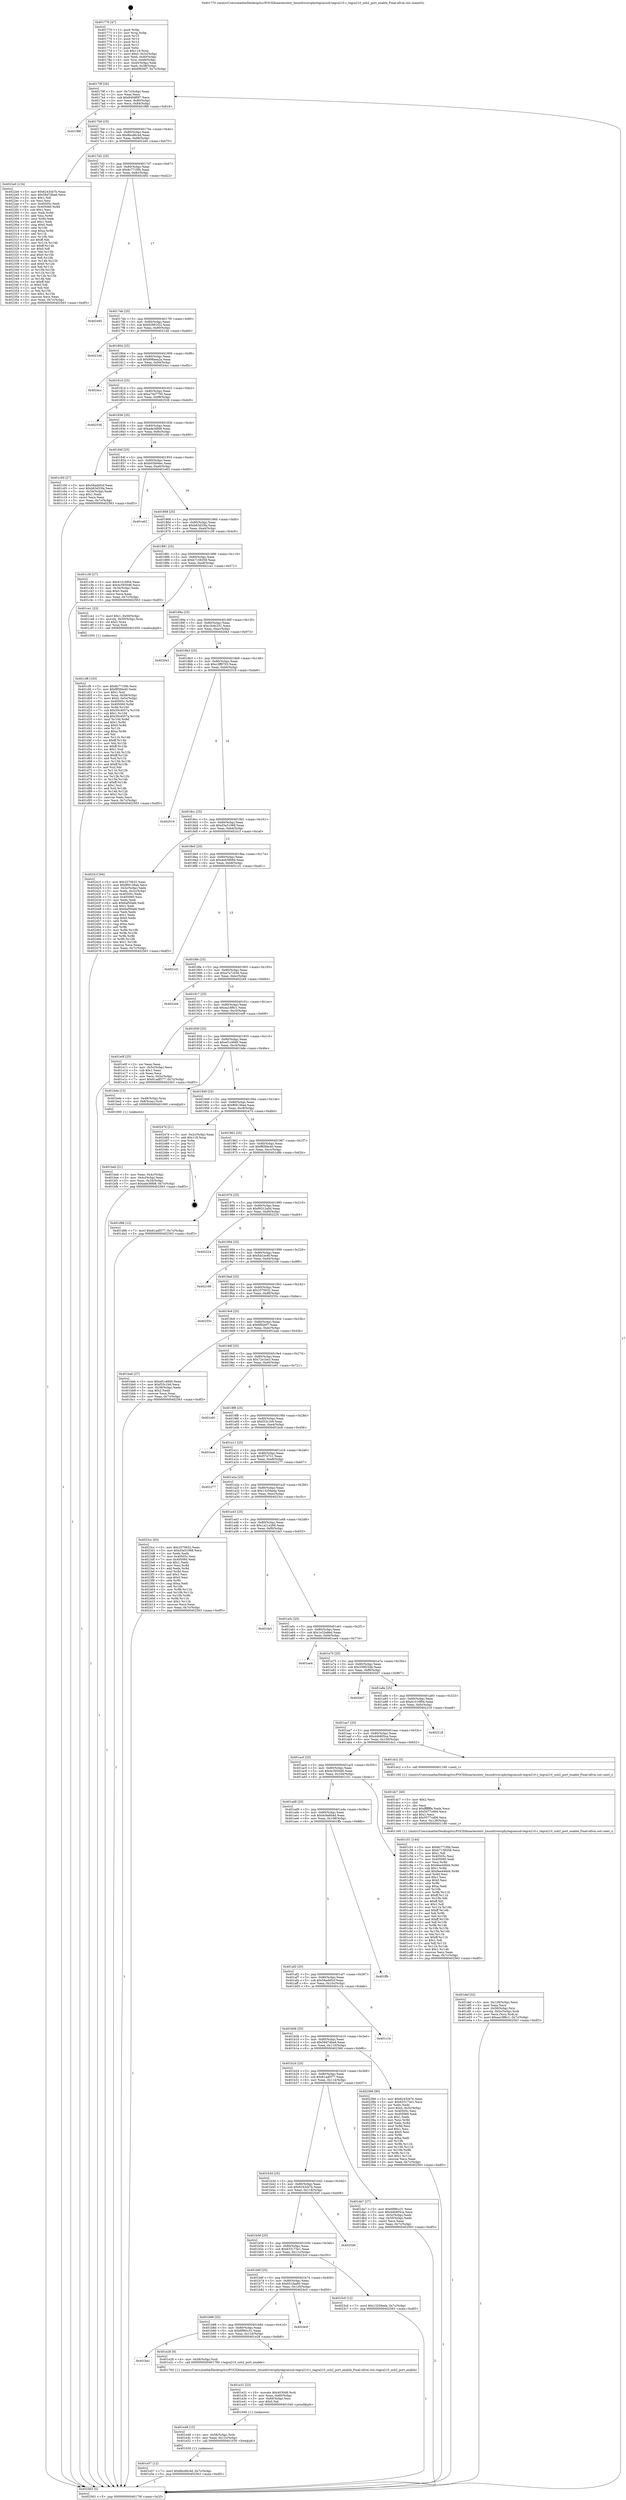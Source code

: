 digraph "0x401770" {
  label = "0x401770 (/mnt/c/Users/mathe/Desktop/tcc/POCII/binaries/extr_linuxdriversphytegraxusb-tegra210.c_tegra210_usb2_port_enable_Final-ollvm.out::main(0))"
  labelloc = "t"
  node[shape=record]

  Entry [label="",width=0.3,height=0.3,shape=circle,fillcolor=black,style=filled]
  "0x40179f" [label="{
     0x40179f [26]\l
     | [instrs]\l
     &nbsp;&nbsp;0x40179f \<+3\>: mov -0x7c(%rbp),%eax\l
     &nbsp;&nbsp;0x4017a2 \<+2\>: mov %eax,%ecx\l
     &nbsp;&nbsp;0x4017a4 \<+6\>: sub $0x840df0f7,%ecx\l
     &nbsp;&nbsp;0x4017aa \<+3\>: mov %eax,-0x80(%rbp)\l
     &nbsp;&nbsp;0x4017ad \<+6\>: mov %ecx,-0x84(%rbp)\l
     &nbsp;&nbsp;0x4017b3 \<+6\>: je 0000000000401f88 \<main+0x818\>\l
  }"]
  "0x401f88" [label="{
     0x401f88\l
  }", style=dashed]
  "0x4017b9" [label="{
     0x4017b9 [25]\l
     | [instrs]\l
     &nbsp;&nbsp;0x4017b9 \<+5\>: jmp 00000000004017be \<main+0x4e\>\l
     &nbsp;&nbsp;0x4017be \<+3\>: mov -0x80(%rbp),%eax\l
     &nbsp;&nbsp;0x4017c1 \<+5\>: sub $0x8bcd6c4d,%eax\l
     &nbsp;&nbsp;0x4017c6 \<+6\>: mov %eax,-0x88(%rbp)\l
     &nbsp;&nbsp;0x4017cc \<+6\>: je 00000000004022e0 \<main+0xb70\>\l
  }"]
  Exit [label="",width=0.3,height=0.3,shape=circle,fillcolor=black,style=filled,peripheries=2]
  "0x4022e0" [label="{
     0x4022e0 [134]\l
     | [instrs]\l
     &nbsp;&nbsp;0x4022e0 \<+5\>: mov $0x6243cb7b,%eax\l
     &nbsp;&nbsp;0x4022e5 \<+5\>: mov $0x58d7dba6,%ecx\l
     &nbsp;&nbsp;0x4022ea \<+2\>: mov $0x1,%dl\l
     &nbsp;&nbsp;0x4022ec \<+2\>: xor %esi,%esi\l
     &nbsp;&nbsp;0x4022ee \<+7\>: mov 0x40505c,%edi\l
     &nbsp;&nbsp;0x4022f5 \<+8\>: mov 0x405060,%r8d\l
     &nbsp;&nbsp;0x4022fd \<+3\>: sub $0x1,%esi\l
     &nbsp;&nbsp;0x402300 \<+3\>: mov %edi,%r9d\l
     &nbsp;&nbsp;0x402303 \<+3\>: add %esi,%r9d\l
     &nbsp;&nbsp;0x402306 \<+4\>: imul %r9d,%edi\l
     &nbsp;&nbsp;0x40230a \<+3\>: and $0x1,%edi\l
     &nbsp;&nbsp;0x40230d \<+3\>: cmp $0x0,%edi\l
     &nbsp;&nbsp;0x402310 \<+4\>: sete %r10b\l
     &nbsp;&nbsp;0x402314 \<+4\>: cmp $0xa,%r8d\l
     &nbsp;&nbsp;0x402318 \<+4\>: setl %r11b\l
     &nbsp;&nbsp;0x40231c \<+3\>: mov %r10b,%bl\l
     &nbsp;&nbsp;0x40231f \<+3\>: xor $0xff,%bl\l
     &nbsp;&nbsp;0x402322 \<+3\>: mov %r11b,%r14b\l
     &nbsp;&nbsp;0x402325 \<+4\>: xor $0xff,%r14b\l
     &nbsp;&nbsp;0x402329 \<+3\>: xor $0x0,%dl\l
     &nbsp;&nbsp;0x40232c \<+3\>: mov %bl,%r15b\l
     &nbsp;&nbsp;0x40232f \<+4\>: and $0x0,%r15b\l
     &nbsp;&nbsp;0x402333 \<+3\>: and %dl,%r10b\l
     &nbsp;&nbsp;0x402336 \<+3\>: mov %r14b,%r12b\l
     &nbsp;&nbsp;0x402339 \<+4\>: and $0x0,%r12b\l
     &nbsp;&nbsp;0x40233d \<+3\>: and %dl,%r11b\l
     &nbsp;&nbsp;0x402340 \<+3\>: or %r10b,%r15b\l
     &nbsp;&nbsp;0x402343 \<+3\>: or %r11b,%r12b\l
     &nbsp;&nbsp;0x402346 \<+3\>: xor %r12b,%r15b\l
     &nbsp;&nbsp;0x402349 \<+3\>: or %r14b,%bl\l
     &nbsp;&nbsp;0x40234c \<+3\>: xor $0xff,%bl\l
     &nbsp;&nbsp;0x40234f \<+3\>: or $0x0,%dl\l
     &nbsp;&nbsp;0x402352 \<+2\>: and %dl,%bl\l
     &nbsp;&nbsp;0x402354 \<+3\>: or %bl,%r15b\l
     &nbsp;&nbsp;0x402357 \<+4\>: test $0x1,%r15b\l
     &nbsp;&nbsp;0x40235b \<+3\>: cmovne %ecx,%eax\l
     &nbsp;&nbsp;0x40235e \<+3\>: mov %eax,-0x7c(%rbp)\l
     &nbsp;&nbsp;0x402361 \<+5\>: jmp 0000000000402563 \<main+0xdf3\>\l
  }"]
  "0x4017d2" [label="{
     0x4017d2 [25]\l
     | [instrs]\l
     &nbsp;&nbsp;0x4017d2 \<+5\>: jmp 00000000004017d7 \<main+0x67\>\l
     &nbsp;&nbsp;0x4017d7 \<+3\>: mov -0x80(%rbp),%eax\l
     &nbsp;&nbsp;0x4017da \<+5\>: sub $0x8c771f0b,%eax\l
     &nbsp;&nbsp;0x4017df \<+6\>: mov %eax,-0x8c(%rbp)\l
     &nbsp;&nbsp;0x4017e5 \<+6\>: je 0000000000402492 \<main+0xd22\>\l
  }"]
  "0x401e57" [label="{
     0x401e57 [12]\l
     | [instrs]\l
     &nbsp;&nbsp;0x401e57 \<+7\>: movl $0x8bcd6c4d,-0x7c(%rbp)\l
     &nbsp;&nbsp;0x401e5e \<+5\>: jmp 0000000000402563 \<main+0xdf3\>\l
  }"]
  "0x402492" [label="{
     0x402492\l
  }", style=dashed]
  "0x4017eb" [label="{
     0x4017eb [25]\l
     | [instrs]\l
     &nbsp;&nbsp;0x4017eb \<+5\>: jmp 00000000004017f0 \<main+0x80\>\l
     &nbsp;&nbsp;0x4017f0 \<+3\>: mov -0x80(%rbp),%eax\l
     &nbsp;&nbsp;0x4017f3 \<+5\>: sub $0x92991f22,%eax\l
     &nbsp;&nbsp;0x4017f8 \<+6\>: mov %eax,-0x90(%rbp)\l
     &nbsp;&nbsp;0x4017fe \<+6\>: je 00000000004021dd \<main+0xa6d\>\l
  }"]
  "0x401e48" [label="{
     0x401e48 [15]\l
     | [instrs]\l
     &nbsp;&nbsp;0x401e48 \<+4\>: mov -0x58(%rbp),%rdi\l
     &nbsp;&nbsp;0x401e4c \<+6\>: mov %eax,-0x12c(%rbp)\l
     &nbsp;&nbsp;0x401e52 \<+5\>: call 0000000000401030 \<free@plt\>\l
     | [calls]\l
     &nbsp;&nbsp;0x401030 \{1\} (unknown)\l
  }"]
  "0x4021dd" [label="{
     0x4021dd\l
  }", style=dashed]
  "0x401804" [label="{
     0x401804 [25]\l
     | [instrs]\l
     &nbsp;&nbsp;0x401804 \<+5\>: jmp 0000000000401809 \<main+0x99\>\l
     &nbsp;&nbsp;0x401809 \<+3\>: mov -0x80(%rbp),%eax\l
     &nbsp;&nbsp;0x40180c \<+5\>: sub $0x998aea2a,%eax\l
     &nbsp;&nbsp;0x401811 \<+6\>: mov %eax,-0x94(%rbp)\l
     &nbsp;&nbsp;0x401817 \<+6\>: je 00000000004024cc \<main+0xd5c\>\l
  }"]
  "0x401e31" [label="{
     0x401e31 [23]\l
     | [instrs]\l
     &nbsp;&nbsp;0x401e31 \<+10\>: movabs $0x4030d6,%rdi\l
     &nbsp;&nbsp;0x401e3b \<+3\>: mov %eax,-0x60(%rbp)\l
     &nbsp;&nbsp;0x401e3e \<+3\>: mov -0x60(%rbp),%esi\l
     &nbsp;&nbsp;0x401e41 \<+2\>: mov $0x0,%al\l
     &nbsp;&nbsp;0x401e43 \<+5\>: call 0000000000401040 \<printf@plt\>\l
     | [calls]\l
     &nbsp;&nbsp;0x401040 \{1\} (unknown)\l
  }"]
  "0x4024cc" [label="{
     0x4024cc\l
  }", style=dashed]
  "0x40181d" [label="{
     0x40181d [25]\l
     | [instrs]\l
     &nbsp;&nbsp;0x40181d \<+5\>: jmp 0000000000401822 \<main+0xb2\>\l
     &nbsp;&nbsp;0x401822 \<+3\>: mov -0x80(%rbp),%eax\l
     &nbsp;&nbsp;0x401825 \<+5\>: sub $0xa74d7795,%eax\l
     &nbsp;&nbsp;0x40182a \<+6\>: mov %eax,-0x98(%rbp)\l
     &nbsp;&nbsp;0x401830 \<+6\>: je 0000000000402538 \<main+0xdc8\>\l
  }"]
  "0x401ba1" [label="{
     0x401ba1\l
  }", style=dashed]
  "0x402538" [label="{
     0x402538\l
  }", style=dashed]
  "0x401836" [label="{
     0x401836 [25]\l
     | [instrs]\l
     &nbsp;&nbsp;0x401836 \<+5\>: jmp 000000000040183b \<main+0xcb\>\l
     &nbsp;&nbsp;0x40183b \<+3\>: mov -0x80(%rbp),%eax\l
     &nbsp;&nbsp;0x40183e \<+5\>: sub $0xade36fd8,%eax\l
     &nbsp;&nbsp;0x401843 \<+6\>: mov %eax,-0x9c(%rbp)\l
     &nbsp;&nbsp;0x401849 \<+6\>: je 0000000000401c00 \<main+0x490\>\l
  }"]
  "0x401e28" [label="{
     0x401e28 [9]\l
     | [instrs]\l
     &nbsp;&nbsp;0x401e28 \<+4\>: mov -0x58(%rbp),%rdi\l
     &nbsp;&nbsp;0x401e2c \<+5\>: call 0000000000401760 \<tegra210_usb2_port_enable\>\l
     | [calls]\l
     &nbsp;&nbsp;0x401760 \{1\} (/mnt/c/Users/mathe/Desktop/tcc/POCII/binaries/extr_linuxdriversphytegraxusb-tegra210.c_tegra210_usb2_port_enable_Final-ollvm.out::tegra210_usb2_port_enable)\l
  }"]
  "0x401c00" [label="{
     0x401c00 [27]\l
     | [instrs]\l
     &nbsp;&nbsp;0x401c00 \<+5\>: mov $0x56add5cf,%eax\l
     &nbsp;&nbsp;0x401c05 \<+5\>: mov $0xb63d33fa,%ecx\l
     &nbsp;&nbsp;0x401c0a \<+3\>: mov -0x34(%rbp),%edx\l
     &nbsp;&nbsp;0x401c0d \<+3\>: cmp $0x1,%edx\l
     &nbsp;&nbsp;0x401c10 \<+3\>: cmovl %ecx,%eax\l
     &nbsp;&nbsp;0x401c13 \<+3\>: mov %eax,-0x7c(%rbp)\l
     &nbsp;&nbsp;0x401c16 \<+5\>: jmp 0000000000402563 \<main+0xdf3\>\l
  }"]
  "0x40184f" [label="{
     0x40184f [25]\l
     | [instrs]\l
     &nbsp;&nbsp;0x40184f \<+5\>: jmp 0000000000401854 \<main+0xe4\>\l
     &nbsp;&nbsp;0x401854 \<+3\>: mov -0x80(%rbp),%eax\l
     &nbsp;&nbsp;0x401857 \<+5\>: sub $0xb05b94ec,%eax\l
     &nbsp;&nbsp;0x40185c \<+6\>: mov %eax,-0xa0(%rbp)\l
     &nbsp;&nbsp;0x401862 \<+6\>: je 0000000000401e63 \<main+0x6f3\>\l
  }"]
  "0x401b88" [label="{
     0x401b88 [25]\l
     | [instrs]\l
     &nbsp;&nbsp;0x401b88 \<+5\>: jmp 0000000000401b8d \<main+0x41d\>\l
     &nbsp;&nbsp;0x401b8d \<+3\>: mov -0x80(%rbp),%eax\l
     &nbsp;&nbsp;0x401b90 \<+5\>: sub $0x6f98cc31,%eax\l
     &nbsp;&nbsp;0x401b95 \<+6\>: mov %eax,-0x124(%rbp)\l
     &nbsp;&nbsp;0x401b9b \<+6\>: je 0000000000401e28 \<main+0x6b8\>\l
  }"]
  "0x401e63" [label="{
     0x401e63\l
  }", style=dashed]
  "0x401868" [label="{
     0x401868 [25]\l
     | [instrs]\l
     &nbsp;&nbsp;0x401868 \<+5\>: jmp 000000000040186d \<main+0xfd\>\l
     &nbsp;&nbsp;0x40186d \<+3\>: mov -0x80(%rbp),%eax\l
     &nbsp;&nbsp;0x401870 \<+5\>: sub $0xb63d33fa,%eax\l
     &nbsp;&nbsp;0x401875 \<+6\>: mov %eax,-0xa4(%rbp)\l
     &nbsp;&nbsp;0x40187b \<+6\>: je 0000000000401c36 \<main+0x4c6\>\l
  }"]
  "0x4024c0" [label="{
     0x4024c0\l
  }", style=dashed]
  "0x401c36" [label="{
     0x401c36 [27]\l
     | [instrs]\l
     &nbsp;&nbsp;0x401c36 \<+5\>: mov $0x41016f04,%eax\l
     &nbsp;&nbsp;0x401c3b \<+5\>: mov $0x4c5930d6,%ecx\l
     &nbsp;&nbsp;0x401c40 \<+3\>: mov -0x34(%rbp),%edx\l
     &nbsp;&nbsp;0x401c43 \<+3\>: cmp $0x0,%edx\l
     &nbsp;&nbsp;0x401c46 \<+3\>: cmove %ecx,%eax\l
     &nbsp;&nbsp;0x401c49 \<+3\>: mov %eax,-0x7c(%rbp)\l
     &nbsp;&nbsp;0x401c4c \<+5\>: jmp 0000000000402563 \<main+0xdf3\>\l
  }"]
  "0x401881" [label="{
     0x401881 [25]\l
     | [instrs]\l
     &nbsp;&nbsp;0x401881 \<+5\>: jmp 0000000000401886 \<main+0x116\>\l
     &nbsp;&nbsp;0x401886 \<+3\>: mov -0x80(%rbp),%eax\l
     &nbsp;&nbsp;0x401889 \<+5\>: sub $0xb7158358,%eax\l
     &nbsp;&nbsp;0x40188e \<+6\>: mov %eax,-0xa8(%rbp)\l
     &nbsp;&nbsp;0x401894 \<+6\>: je 0000000000401ce1 \<main+0x571\>\l
  }"]
  "0x401b6f" [label="{
     0x401b6f [25]\l
     | [instrs]\l
     &nbsp;&nbsp;0x401b6f \<+5\>: jmp 0000000000401b74 \<main+0x404\>\l
     &nbsp;&nbsp;0x401b74 \<+3\>: mov -0x80(%rbp),%eax\l
     &nbsp;&nbsp;0x401b77 \<+5\>: sub $0x651faa60,%eax\l
     &nbsp;&nbsp;0x401b7c \<+6\>: mov %eax,-0x120(%rbp)\l
     &nbsp;&nbsp;0x401b82 \<+6\>: je 00000000004024c0 \<main+0xd50\>\l
  }"]
  "0x401ce1" [label="{
     0x401ce1 [23]\l
     | [instrs]\l
     &nbsp;&nbsp;0x401ce1 \<+7\>: movl $0x1,-0x50(%rbp)\l
     &nbsp;&nbsp;0x401ce8 \<+4\>: movslq -0x50(%rbp),%rax\l
     &nbsp;&nbsp;0x401cec \<+4\>: shl $0x2,%rax\l
     &nbsp;&nbsp;0x401cf0 \<+3\>: mov %rax,%rdi\l
     &nbsp;&nbsp;0x401cf3 \<+5\>: call 0000000000401050 \<malloc@plt\>\l
     | [calls]\l
     &nbsp;&nbsp;0x401050 \{1\} (unknown)\l
  }"]
  "0x40189a" [label="{
     0x40189a [25]\l
     | [instrs]\l
     &nbsp;&nbsp;0x40189a \<+5\>: jmp 000000000040189f \<main+0x12f\>\l
     &nbsp;&nbsp;0x40189f \<+3\>: mov -0x80(%rbp),%eax\l
     &nbsp;&nbsp;0x4018a2 \<+5\>: sub $0xc3c6c331,%eax\l
     &nbsp;&nbsp;0x4018a7 \<+6\>: mov %eax,-0xac(%rbp)\l
     &nbsp;&nbsp;0x4018ad \<+6\>: je 00000000004020e3 \<main+0x973\>\l
  }"]
  "0x4023c0" [label="{
     0x4023c0 [12]\l
     | [instrs]\l
     &nbsp;&nbsp;0x4023c0 \<+7\>: movl $0x13256eda,-0x7c(%rbp)\l
     &nbsp;&nbsp;0x4023c7 \<+5\>: jmp 0000000000402563 \<main+0xdf3\>\l
  }"]
  "0x4020e3" [label="{
     0x4020e3\l
  }", style=dashed]
  "0x4018b3" [label="{
     0x4018b3 [25]\l
     | [instrs]\l
     &nbsp;&nbsp;0x4018b3 \<+5\>: jmp 00000000004018b8 \<main+0x148\>\l
     &nbsp;&nbsp;0x4018b8 \<+3\>: mov -0x80(%rbp),%eax\l
     &nbsp;&nbsp;0x4018bb \<+5\>: sub $0xc3ff9703,%eax\l
     &nbsp;&nbsp;0x4018c0 \<+6\>: mov %eax,-0xb0(%rbp)\l
     &nbsp;&nbsp;0x4018c6 \<+6\>: je 0000000000402519 \<main+0xda9\>\l
  }"]
  "0x401b56" [label="{
     0x401b56 [25]\l
     | [instrs]\l
     &nbsp;&nbsp;0x401b56 \<+5\>: jmp 0000000000401b5b \<main+0x3eb\>\l
     &nbsp;&nbsp;0x401b5b \<+3\>: mov -0x80(%rbp),%eax\l
     &nbsp;&nbsp;0x401b5e \<+5\>: sub $0x633173e1,%eax\l
     &nbsp;&nbsp;0x401b63 \<+6\>: mov %eax,-0x11c(%rbp)\l
     &nbsp;&nbsp;0x401b69 \<+6\>: je 00000000004023c0 \<main+0xc50\>\l
  }"]
  "0x402519" [label="{
     0x402519\l
  }", style=dashed]
  "0x4018cc" [label="{
     0x4018cc [25]\l
     | [instrs]\l
     &nbsp;&nbsp;0x4018cc \<+5\>: jmp 00000000004018d1 \<main+0x161\>\l
     &nbsp;&nbsp;0x4018d1 \<+3\>: mov -0x80(%rbp),%eax\l
     &nbsp;&nbsp;0x4018d4 \<+5\>: sub $0xd3a51068,%eax\l
     &nbsp;&nbsp;0x4018d9 \<+6\>: mov %eax,-0xb4(%rbp)\l
     &nbsp;&nbsp;0x4018df \<+6\>: je 000000000040241f \<main+0xcaf\>\l
  }"]
  "0x402549" [label="{
     0x402549\l
  }", style=dashed]
  "0x40241f" [label="{
     0x40241f [94]\l
     | [instrs]\l
     &nbsp;&nbsp;0x40241f \<+5\>: mov $0x2570632,%eax\l
     &nbsp;&nbsp;0x402424 \<+5\>: mov $0xf69136a4,%ecx\l
     &nbsp;&nbsp;0x402429 \<+3\>: mov -0x3c(%rbp),%edx\l
     &nbsp;&nbsp;0x40242c \<+3\>: mov %edx,-0x2c(%rbp)\l
     &nbsp;&nbsp;0x40242f \<+7\>: mov 0x40505c,%edx\l
     &nbsp;&nbsp;0x402436 \<+7\>: mov 0x405060,%esi\l
     &nbsp;&nbsp;0x40243d \<+2\>: mov %edx,%edi\l
     &nbsp;&nbsp;0x40243f \<+6\>: add $0x6af50afd,%edi\l
     &nbsp;&nbsp;0x402445 \<+3\>: sub $0x1,%edi\l
     &nbsp;&nbsp;0x402448 \<+6\>: sub $0x6af50afd,%edi\l
     &nbsp;&nbsp;0x40244e \<+3\>: imul %edi,%edx\l
     &nbsp;&nbsp;0x402451 \<+3\>: and $0x1,%edx\l
     &nbsp;&nbsp;0x402454 \<+3\>: cmp $0x0,%edx\l
     &nbsp;&nbsp;0x402457 \<+4\>: sete %r8b\l
     &nbsp;&nbsp;0x40245b \<+3\>: cmp $0xa,%esi\l
     &nbsp;&nbsp;0x40245e \<+4\>: setl %r9b\l
     &nbsp;&nbsp;0x402462 \<+3\>: mov %r8b,%r10b\l
     &nbsp;&nbsp;0x402465 \<+3\>: and %r9b,%r10b\l
     &nbsp;&nbsp;0x402468 \<+3\>: xor %r9b,%r8b\l
     &nbsp;&nbsp;0x40246b \<+3\>: or %r8b,%r10b\l
     &nbsp;&nbsp;0x40246e \<+4\>: test $0x1,%r10b\l
     &nbsp;&nbsp;0x402472 \<+3\>: cmovne %ecx,%eax\l
     &nbsp;&nbsp;0x402475 \<+3\>: mov %eax,-0x7c(%rbp)\l
     &nbsp;&nbsp;0x402478 \<+5\>: jmp 0000000000402563 \<main+0xdf3\>\l
  }"]
  "0x4018e5" [label="{
     0x4018e5 [25]\l
     | [instrs]\l
     &nbsp;&nbsp;0x4018e5 \<+5\>: jmp 00000000004018ea \<main+0x17a\>\l
     &nbsp;&nbsp;0x4018ea \<+3\>: mov -0x80(%rbp),%eax\l
     &nbsp;&nbsp;0x4018ed \<+5\>: sub $0xda639b9d,%eax\l
     &nbsp;&nbsp;0x4018f2 \<+6\>: mov %eax,-0xb8(%rbp)\l
     &nbsp;&nbsp;0x4018f8 \<+6\>: je 00000000004021d1 \<main+0xa61\>\l
  }"]
  "0x401def" [label="{
     0x401def [32]\l
     | [instrs]\l
     &nbsp;&nbsp;0x401def \<+6\>: mov -0x128(%rbp),%ecx\l
     &nbsp;&nbsp;0x401df5 \<+3\>: imul %eax,%ecx\l
     &nbsp;&nbsp;0x401df8 \<+4\>: mov -0x58(%rbp),%rsi\l
     &nbsp;&nbsp;0x401dfc \<+4\>: movslq -0x5c(%rbp),%rdi\l
     &nbsp;&nbsp;0x401e00 \<+3\>: mov %ecx,(%rsi,%rdi,4)\l
     &nbsp;&nbsp;0x401e03 \<+7\>: movl $0xea18f6c1,-0x7c(%rbp)\l
     &nbsp;&nbsp;0x401e0a \<+5\>: jmp 0000000000402563 \<main+0xdf3\>\l
  }"]
  "0x4021d1" [label="{
     0x4021d1\l
  }", style=dashed]
  "0x4018fe" [label="{
     0x4018fe [25]\l
     | [instrs]\l
     &nbsp;&nbsp;0x4018fe \<+5\>: jmp 0000000000401903 \<main+0x193\>\l
     &nbsp;&nbsp;0x401903 \<+3\>: mov -0x80(%rbp),%eax\l
     &nbsp;&nbsp;0x401906 \<+5\>: sub $0xe7a7c036,%eax\l
     &nbsp;&nbsp;0x40190b \<+6\>: mov %eax,-0xbc(%rbp)\l
     &nbsp;&nbsp;0x401911 \<+6\>: je 00000000004022d4 \<main+0xb64\>\l
  }"]
  "0x401dc7" [label="{
     0x401dc7 [40]\l
     | [instrs]\l
     &nbsp;&nbsp;0x401dc7 \<+5\>: mov $0x2,%ecx\l
     &nbsp;&nbsp;0x401dcc \<+1\>: cltd\l
     &nbsp;&nbsp;0x401dcd \<+2\>: idiv %ecx\l
     &nbsp;&nbsp;0x401dcf \<+6\>: imul $0xfffffffe,%edx,%ecx\l
     &nbsp;&nbsp;0x401dd5 \<+6\>: sub $0x5077cd06,%ecx\l
     &nbsp;&nbsp;0x401ddb \<+3\>: add $0x1,%ecx\l
     &nbsp;&nbsp;0x401dde \<+6\>: add $0x5077cd06,%ecx\l
     &nbsp;&nbsp;0x401de4 \<+6\>: mov %ecx,-0x128(%rbp)\l
     &nbsp;&nbsp;0x401dea \<+5\>: call 0000000000401160 \<next_i\>\l
     | [calls]\l
     &nbsp;&nbsp;0x401160 \{1\} (/mnt/c/Users/mathe/Desktop/tcc/POCII/binaries/extr_linuxdriversphytegraxusb-tegra210.c_tegra210_usb2_port_enable_Final-ollvm.out::next_i)\l
  }"]
  "0x4022d4" [label="{
     0x4022d4\l
  }", style=dashed]
  "0x401917" [label="{
     0x401917 [25]\l
     | [instrs]\l
     &nbsp;&nbsp;0x401917 \<+5\>: jmp 000000000040191c \<main+0x1ac\>\l
     &nbsp;&nbsp;0x40191c \<+3\>: mov -0x80(%rbp),%eax\l
     &nbsp;&nbsp;0x40191f \<+5\>: sub $0xea18f6c1,%eax\l
     &nbsp;&nbsp;0x401924 \<+6\>: mov %eax,-0xc0(%rbp)\l
     &nbsp;&nbsp;0x40192a \<+6\>: je 0000000000401e0f \<main+0x69f\>\l
  }"]
  "0x401b3d" [label="{
     0x401b3d [25]\l
     | [instrs]\l
     &nbsp;&nbsp;0x401b3d \<+5\>: jmp 0000000000401b42 \<main+0x3d2\>\l
     &nbsp;&nbsp;0x401b42 \<+3\>: mov -0x80(%rbp),%eax\l
     &nbsp;&nbsp;0x401b45 \<+5\>: sub $0x6243cb7b,%eax\l
     &nbsp;&nbsp;0x401b4a \<+6\>: mov %eax,-0x118(%rbp)\l
     &nbsp;&nbsp;0x401b50 \<+6\>: je 0000000000402549 \<main+0xdd9\>\l
  }"]
  "0x401e0f" [label="{
     0x401e0f [25]\l
     | [instrs]\l
     &nbsp;&nbsp;0x401e0f \<+2\>: xor %eax,%eax\l
     &nbsp;&nbsp;0x401e11 \<+3\>: mov -0x5c(%rbp),%ecx\l
     &nbsp;&nbsp;0x401e14 \<+3\>: sub $0x1,%eax\l
     &nbsp;&nbsp;0x401e17 \<+2\>: sub %eax,%ecx\l
     &nbsp;&nbsp;0x401e19 \<+3\>: mov %ecx,-0x5c(%rbp)\l
     &nbsp;&nbsp;0x401e1c \<+7\>: movl $0x61adf377,-0x7c(%rbp)\l
     &nbsp;&nbsp;0x401e23 \<+5\>: jmp 0000000000402563 \<main+0xdf3\>\l
  }"]
  "0x401930" [label="{
     0x401930 [25]\l
     | [instrs]\l
     &nbsp;&nbsp;0x401930 \<+5\>: jmp 0000000000401935 \<main+0x1c5\>\l
     &nbsp;&nbsp;0x401935 \<+3\>: mov -0x80(%rbp),%eax\l
     &nbsp;&nbsp;0x401938 \<+5\>: sub $0xef1c48d0,%eax\l
     &nbsp;&nbsp;0x40193d \<+6\>: mov %eax,-0xc4(%rbp)\l
     &nbsp;&nbsp;0x401943 \<+6\>: je 0000000000401bde \<main+0x46e\>\l
  }"]
  "0x401da7" [label="{
     0x401da7 [27]\l
     | [instrs]\l
     &nbsp;&nbsp;0x401da7 \<+5\>: mov $0x6f98cc31,%eax\l
     &nbsp;&nbsp;0x401dac \<+5\>: mov $0x44b905ca,%ecx\l
     &nbsp;&nbsp;0x401db1 \<+3\>: mov -0x5c(%rbp),%edx\l
     &nbsp;&nbsp;0x401db4 \<+3\>: cmp -0x50(%rbp),%edx\l
     &nbsp;&nbsp;0x401db7 \<+3\>: cmovl %ecx,%eax\l
     &nbsp;&nbsp;0x401dba \<+3\>: mov %eax,-0x7c(%rbp)\l
     &nbsp;&nbsp;0x401dbd \<+5\>: jmp 0000000000402563 \<main+0xdf3\>\l
  }"]
  "0x401bde" [label="{
     0x401bde [13]\l
     | [instrs]\l
     &nbsp;&nbsp;0x401bde \<+4\>: mov -0x48(%rbp),%rax\l
     &nbsp;&nbsp;0x401be2 \<+4\>: mov 0x8(%rax),%rdi\l
     &nbsp;&nbsp;0x401be6 \<+5\>: call 0000000000401060 \<atoi@plt\>\l
     | [calls]\l
     &nbsp;&nbsp;0x401060 \{1\} (unknown)\l
  }"]
  "0x401949" [label="{
     0x401949 [25]\l
     | [instrs]\l
     &nbsp;&nbsp;0x401949 \<+5\>: jmp 000000000040194e \<main+0x1de\>\l
     &nbsp;&nbsp;0x40194e \<+3\>: mov -0x80(%rbp),%eax\l
     &nbsp;&nbsp;0x401951 \<+5\>: sub $0xf69136a4,%eax\l
     &nbsp;&nbsp;0x401956 \<+6\>: mov %eax,-0xc8(%rbp)\l
     &nbsp;&nbsp;0x40195c \<+6\>: je 000000000040247d \<main+0xd0d\>\l
  }"]
  "0x401b24" [label="{
     0x401b24 [25]\l
     | [instrs]\l
     &nbsp;&nbsp;0x401b24 \<+5\>: jmp 0000000000401b29 \<main+0x3b9\>\l
     &nbsp;&nbsp;0x401b29 \<+3\>: mov -0x80(%rbp),%eax\l
     &nbsp;&nbsp;0x401b2c \<+5\>: sub $0x61adf377,%eax\l
     &nbsp;&nbsp;0x401b31 \<+6\>: mov %eax,-0x114(%rbp)\l
     &nbsp;&nbsp;0x401b37 \<+6\>: je 0000000000401da7 \<main+0x637\>\l
  }"]
  "0x40247d" [label="{
     0x40247d [21]\l
     | [instrs]\l
     &nbsp;&nbsp;0x40247d \<+3\>: mov -0x2c(%rbp),%eax\l
     &nbsp;&nbsp;0x402480 \<+7\>: add $0x118,%rsp\l
     &nbsp;&nbsp;0x402487 \<+1\>: pop %rbx\l
     &nbsp;&nbsp;0x402488 \<+2\>: pop %r12\l
     &nbsp;&nbsp;0x40248a \<+2\>: pop %r13\l
     &nbsp;&nbsp;0x40248c \<+2\>: pop %r14\l
     &nbsp;&nbsp;0x40248e \<+2\>: pop %r15\l
     &nbsp;&nbsp;0x402490 \<+1\>: pop %rbp\l
     &nbsp;&nbsp;0x402491 \<+1\>: ret\l
  }"]
  "0x401962" [label="{
     0x401962 [25]\l
     | [instrs]\l
     &nbsp;&nbsp;0x401962 \<+5\>: jmp 0000000000401967 \<main+0x1f7\>\l
     &nbsp;&nbsp;0x401967 \<+3\>: mov -0x80(%rbp),%eax\l
     &nbsp;&nbsp;0x40196a \<+5\>: sub $0xf85fde40,%eax\l
     &nbsp;&nbsp;0x40196f \<+6\>: mov %eax,-0xcc(%rbp)\l
     &nbsp;&nbsp;0x401975 \<+6\>: je 0000000000401d9b \<main+0x62b\>\l
  }"]
  "0x402366" [label="{
     0x402366 [90]\l
     | [instrs]\l
     &nbsp;&nbsp;0x402366 \<+5\>: mov $0x6243cb7b,%eax\l
     &nbsp;&nbsp;0x40236b \<+5\>: mov $0x633173e1,%ecx\l
     &nbsp;&nbsp;0x402370 \<+2\>: xor %edx,%edx\l
     &nbsp;&nbsp;0x402372 \<+7\>: movl $0x0,-0x3c(%rbp)\l
     &nbsp;&nbsp;0x402379 \<+7\>: mov 0x40505c,%esi\l
     &nbsp;&nbsp;0x402380 \<+7\>: mov 0x405060,%edi\l
     &nbsp;&nbsp;0x402387 \<+3\>: sub $0x1,%edx\l
     &nbsp;&nbsp;0x40238a \<+3\>: mov %esi,%r8d\l
     &nbsp;&nbsp;0x40238d \<+3\>: add %edx,%r8d\l
     &nbsp;&nbsp;0x402390 \<+4\>: imul %r8d,%esi\l
     &nbsp;&nbsp;0x402394 \<+3\>: and $0x1,%esi\l
     &nbsp;&nbsp;0x402397 \<+3\>: cmp $0x0,%esi\l
     &nbsp;&nbsp;0x40239a \<+4\>: sete %r9b\l
     &nbsp;&nbsp;0x40239e \<+3\>: cmp $0xa,%edi\l
     &nbsp;&nbsp;0x4023a1 \<+4\>: setl %r10b\l
     &nbsp;&nbsp;0x4023a5 \<+3\>: mov %r9b,%r11b\l
     &nbsp;&nbsp;0x4023a8 \<+3\>: and %r10b,%r11b\l
     &nbsp;&nbsp;0x4023ab \<+3\>: xor %r10b,%r9b\l
     &nbsp;&nbsp;0x4023ae \<+3\>: or %r9b,%r11b\l
     &nbsp;&nbsp;0x4023b1 \<+4\>: test $0x1,%r11b\l
     &nbsp;&nbsp;0x4023b5 \<+3\>: cmovne %ecx,%eax\l
     &nbsp;&nbsp;0x4023b8 \<+3\>: mov %eax,-0x7c(%rbp)\l
     &nbsp;&nbsp;0x4023bb \<+5\>: jmp 0000000000402563 \<main+0xdf3\>\l
  }"]
  "0x401d9b" [label="{
     0x401d9b [12]\l
     | [instrs]\l
     &nbsp;&nbsp;0x401d9b \<+7\>: movl $0x61adf377,-0x7c(%rbp)\l
     &nbsp;&nbsp;0x401da2 \<+5\>: jmp 0000000000402563 \<main+0xdf3\>\l
  }"]
  "0x40197b" [label="{
     0x40197b [25]\l
     | [instrs]\l
     &nbsp;&nbsp;0x40197b \<+5\>: jmp 0000000000401980 \<main+0x210\>\l
     &nbsp;&nbsp;0x401980 \<+3\>: mov -0x80(%rbp),%eax\l
     &nbsp;&nbsp;0x401983 \<+5\>: sub $0xf9312a0d,%eax\l
     &nbsp;&nbsp;0x401988 \<+6\>: mov %eax,-0xd0(%rbp)\l
     &nbsp;&nbsp;0x40198e \<+6\>: je 0000000000402224 \<main+0xab4\>\l
  }"]
  "0x401b0b" [label="{
     0x401b0b [25]\l
     | [instrs]\l
     &nbsp;&nbsp;0x401b0b \<+5\>: jmp 0000000000401b10 \<main+0x3a0\>\l
     &nbsp;&nbsp;0x401b10 \<+3\>: mov -0x80(%rbp),%eax\l
     &nbsp;&nbsp;0x401b13 \<+5\>: sub $0x58d7dba6,%eax\l
     &nbsp;&nbsp;0x401b18 \<+6\>: mov %eax,-0x110(%rbp)\l
     &nbsp;&nbsp;0x401b1e \<+6\>: je 0000000000402366 \<main+0xbf6\>\l
  }"]
  "0x402224" [label="{
     0x402224\l
  }", style=dashed]
  "0x401994" [label="{
     0x401994 [25]\l
     | [instrs]\l
     &nbsp;&nbsp;0x401994 \<+5\>: jmp 0000000000401999 \<main+0x229\>\l
     &nbsp;&nbsp;0x401999 \<+3\>: mov -0x80(%rbp),%eax\l
     &nbsp;&nbsp;0x40199c \<+5\>: sub $0xfcb1ec6f,%eax\l
     &nbsp;&nbsp;0x4019a1 \<+6\>: mov %eax,-0xd4(%rbp)\l
     &nbsp;&nbsp;0x4019a7 \<+6\>: je 0000000000402169 \<main+0x9f9\>\l
  }"]
  "0x401c1b" [label="{
     0x401c1b\l
  }", style=dashed]
  "0x402169" [label="{
     0x402169\l
  }", style=dashed]
  "0x4019ad" [label="{
     0x4019ad [25]\l
     | [instrs]\l
     &nbsp;&nbsp;0x4019ad \<+5\>: jmp 00000000004019b2 \<main+0x242\>\l
     &nbsp;&nbsp;0x4019b2 \<+3\>: mov -0x80(%rbp),%eax\l
     &nbsp;&nbsp;0x4019b5 \<+5\>: sub $0x2570632,%eax\l
     &nbsp;&nbsp;0x4019ba \<+6\>: mov %eax,-0xd8(%rbp)\l
     &nbsp;&nbsp;0x4019c0 \<+6\>: je 000000000040255c \<main+0xdec\>\l
  }"]
  "0x401af2" [label="{
     0x401af2 [25]\l
     | [instrs]\l
     &nbsp;&nbsp;0x401af2 \<+5\>: jmp 0000000000401af7 \<main+0x387\>\l
     &nbsp;&nbsp;0x401af7 \<+3\>: mov -0x80(%rbp),%eax\l
     &nbsp;&nbsp;0x401afa \<+5\>: sub $0x56add5cf,%eax\l
     &nbsp;&nbsp;0x401aff \<+6\>: mov %eax,-0x10c(%rbp)\l
     &nbsp;&nbsp;0x401b05 \<+6\>: je 0000000000401c1b \<main+0x4ab\>\l
  }"]
  "0x40255c" [label="{
     0x40255c\l
  }", style=dashed]
  "0x4019c6" [label="{
     0x4019c6 [25]\l
     | [instrs]\l
     &nbsp;&nbsp;0x4019c6 \<+5\>: jmp 00000000004019cb \<main+0x25b\>\l
     &nbsp;&nbsp;0x4019cb \<+3\>: mov -0x80(%rbp),%eax\l
     &nbsp;&nbsp;0x4019ce \<+5\>: sub $0x6f926f7,%eax\l
     &nbsp;&nbsp;0x4019d3 \<+6\>: mov %eax,-0xdc(%rbp)\l
     &nbsp;&nbsp;0x4019d9 \<+6\>: je 0000000000401bab \<main+0x43b\>\l
  }"]
  "0x401ffb" [label="{
     0x401ffb\l
  }", style=dashed]
  "0x401bab" [label="{
     0x401bab [27]\l
     | [instrs]\l
     &nbsp;&nbsp;0x401bab \<+5\>: mov $0xef1c48d0,%eax\l
     &nbsp;&nbsp;0x401bb0 \<+5\>: mov $0xf33c1b9,%ecx\l
     &nbsp;&nbsp;0x401bb5 \<+3\>: mov -0x38(%rbp),%edx\l
     &nbsp;&nbsp;0x401bb8 \<+3\>: cmp $0x2,%edx\l
     &nbsp;&nbsp;0x401bbb \<+3\>: cmovne %ecx,%eax\l
     &nbsp;&nbsp;0x401bbe \<+3\>: mov %eax,-0x7c(%rbp)\l
     &nbsp;&nbsp;0x401bc1 \<+5\>: jmp 0000000000402563 \<main+0xdf3\>\l
  }"]
  "0x4019df" [label="{
     0x4019df [25]\l
     | [instrs]\l
     &nbsp;&nbsp;0x4019df \<+5\>: jmp 00000000004019e4 \<main+0x274\>\l
     &nbsp;&nbsp;0x4019e4 \<+3\>: mov -0x80(%rbp),%eax\l
     &nbsp;&nbsp;0x4019e7 \<+5\>: sub $0x72e1be3,%eax\l
     &nbsp;&nbsp;0x4019ec \<+6\>: mov %eax,-0xe0(%rbp)\l
     &nbsp;&nbsp;0x4019f2 \<+6\>: je 0000000000401e91 \<main+0x721\>\l
  }"]
  "0x402563" [label="{
     0x402563 [5]\l
     | [instrs]\l
     &nbsp;&nbsp;0x402563 \<+5\>: jmp 000000000040179f \<main+0x2f\>\l
  }"]
  "0x401770" [label="{
     0x401770 [47]\l
     | [instrs]\l
     &nbsp;&nbsp;0x401770 \<+1\>: push %rbp\l
     &nbsp;&nbsp;0x401771 \<+3\>: mov %rsp,%rbp\l
     &nbsp;&nbsp;0x401774 \<+2\>: push %r15\l
     &nbsp;&nbsp;0x401776 \<+2\>: push %r14\l
     &nbsp;&nbsp;0x401778 \<+2\>: push %r13\l
     &nbsp;&nbsp;0x40177a \<+2\>: push %r12\l
     &nbsp;&nbsp;0x40177c \<+1\>: push %rbx\l
     &nbsp;&nbsp;0x40177d \<+7\>: sub $0x118,%rsp\l
     &nbsp;&nbsp;0x401784 \<+7\>: movl $0x0,-0x3c(%rbp)\l
     &nbsp;&nbsp;0x40178b \<+3\>: mov %edi,-0x40(%rbp)\l
     &nbsp;&nbsp;0x40178e \<+4\>: mov %rsi,-0x48(%rbp)\l
     &nbsp;&nbsp;0x401792 \<+3\>: mov -0x40(%rbp),%edi\l
     &nbsp;&nbsp;0x401795 \<+3\>: mov %edi,-0x38(%rbp)\l
     &nbsp;&nbsp;0x401798 \<+7\>: movl $0x6f926f7,-0x7c(%rbp)\l
  }"]
  "0x401beb" [label="{
     0x401beb [21]\l
     | [instrs]\l
     &nbsp;&nbsp;0x401beb \<+3\>: mov %eax,-0x4c(%rbp)\l
     &nbsp;&nbsp;0x401bee \<+3\>: mov -0x4c(%rbp),%eax\l
     &nbsp;&nbsp;0x401bf1 \<+3\>: mov %eax,-0x34(%rbp)\l
     &nbsp;&nbsp;0x401bf4 \<+7\>: movl $0xade36fd8,-0x7c(%rbp)\l
     &nbsp;&nbsp;0x401bfb \<+5\>: jmp 0000000000402563 \<main+0xdf3\>\l
  }"]
  "0x401cf8" [label="{
     0x401cf8 [163]\l
     | [instrs]\l
     &nbsp;&nbsp;0x401cf8 \<+5\>: mov $0x8c771f0b,%ecx\l
     &nbsp;&nbsp;0x401cfd \<+5\>: mov $0xf85fde40,%edx\l
     &nbsp;&nbsp;0x401d02 \<+3\>: mov $0x1,%sil\l
     &nbsp;&nbsp;0x401d05 \<+4\>: mov %rax,-0x58(%rbp)\l
     &nbsp;&nbsp;0x401d09 \<+7\>: movl $0x0,-0x5c(%rbp)\l
     &nbsp;&nbsp;0x401d10 \<+8\>: mov 0x40505c,%r8d\l
     &nbsp;&nbsp;0x401d18 \<+8\>: mov 0x405060,%r9d\l
     &nbsp;&nbsp;0x401d20 \<+3\>: mov %r8d,%r10d\l
     &nbsp;&nbsp;0x401d23 \<+7\>: sub $0x30c4057a,%r10d\l
     &nbsp;&nbsp;0x401d2a \<+4\>: sub $0x1,%r10d\l
     &nbsp;&nbsp;0x401d2e \<+7\>: add $0x30c4057a,%r10d\l
     &nbsp;&nbsp;0x401d35 \<+4\>: imul %r10d,%r8d\l
     &nbsp;&nbsp;0x401d39 \<+4\>: and $0x1,%r8d\l
     &nbsp;&nbsp;0x401d3d \<+4\>: cmp $0x0,%r8d\l
     &nbsp;&nbsp;0x401d41 \<+4\>: sete %r11b\l
     &nbsp;&nbsp;0x401d45 \<+4\>: cmp $0xa,%r9d\l
     &nbsp;&nbsp;0x401d49 \<+3\>: setl %bl\l
     &nbsp;&nbsp;0x401d4c \<+3\>: mov %r11b,%r14b\l
     &nbsp;&nbsp;0x401d4f \<+4\>: xor $0xff,%r14b\l
     &nbsp;&nbsp;0x401d53 \<+3\>: mov %bl,%r15b\l
     &nbsp;&nbsp;0x401d56 \<+4\>: xor $0xff,%r15b\l
     &nbsp;&nbsp;0x401d5a \<+4\>: xor $0x1,%sil\l
     &nbsp;&nbsp;0x401d5e \<+3\>: mov %r14b,%r12b\l
     &nbsp;&nbsp;0x401d61 \<+4\>: and $0xff,%r12b\l
     &nbsp;&nbsp;0x401d65 \<+3\>: and %sil,%r11b\l
     &nbsp;&nbsp;0x401d68 \<+3\>: mov %r15b,%r13b\l
     &nbsp;&nbsp;0x401d6b \<+4\>: and $0xff,%r13b\l
     &nbsp;&nbsp;0x401d6f \<+3\>: and %sil,%bl\l
     &nbsp;&nbsp;0x401d72 \<+3\>: or %r11b,%r12b\l
     &nbsp;&nbsp;0x401d75 \<+3\>: or %bl,%r13b\l
     &nbsp;&nbsp;0x401d78 \<+3\>: xor %r13b,%r12b\l
     &nbsp;&nbsp;0x401d7b \<+3\>: or %r15b,%r14b\l
     &nbsp;&nbsp;0x401d7e \<+4\>: xor $0xff,%r14b\l
     &nbsp;&nbsp;0x401d82 \<+4\>: or $0x1,%sil\l
     &nbsp;&nbsp;0x401d86 \<+3\>: and %sil,%r14b\l
     &nbsp;&nbsp;0x401d89 \<+3\>: or %r14b,%r12b\l
     &nbsp;&nbsp;0x401d8c \<+4\>: test $0x1,%r12b\l
     &nbsp;&nbsp;0x401d90 \<+3\>: cmovne %edx,%ecx\l
     &nbsp;&nbsp;0x401d93 \<+3\>: mov %ecx,-0x7c(%rbp)\l
     &nbsp;&nbsp;0x401d96 \<+5\>: jmp 0000000000402563 \<main+0xdf3\>\l
  }"]
  "0x401e91" [label="{
     0x401e91\l
  }", style=dashed]
  "0x4019f8" [label="{
     0x4019f8 [25]\l
     | [instrs]\l
     &nbsp;&nbsp;0x4019f8 \<+5\>: jmp 00000000004019fd \<main+0x28d\>\l
     &nbsp;&nbsp;0x4019fd \<+3\>: mov -0x80(%rbp),%eax\l
     &nbsp;&nbsp;0x401a00 \<+5\>: sub $0xf33c1b9,%eax\l
     &nbsp;&nbsp;0x401a05 \<+6\>: mov %eax,-0xe4(%rbp)\l
     &nbsp;&nbsp;0x401a0b \<+6\>: je 0000000000401bc6 \<main+0x456\>\l
  }"]
  "0x401ad9" [label="{
     0x401ad9 [25]\l
     | [instrs]\l
     &nbsp;&nbsp;0x401ad9 \<+5\>: jmp 0000000000401ade \<main+0x36e\>\l
     &nbsp;&nbsp;0x401ade \<+3\>: mov -0x80(%rbp),%eax\l
     &nbsp;&nbsp;0x401ae1 \<+5\>: sub $0x4c9a6b4d,%eax\l
     &nbsp;&nbsp;0x401ae6 \<+6\>: mov %eax,-0x108(%rbp)\l
     &nbsp;&nbsp;0x401aec \<+6\>: je 0000000000401ffb \<main+0x88b\>\l
  }"]
  "0x401bc6" [label="{
     0x401bc6\l
  }", style=dashed]
  "0x401a11" [label="{
     0x401a11 [25]\l
     | [instrs]\l
     &nbsp;&nbsp;0x401a11 \<+5\>: jmp 0000000000401a16 \<main+0x2a6\>\l
     &nbsp;&nbsp;0x401a16 \<+3\>: mov -0x80(%rbp),%eax\l
     &nbsp;&nbsp;0x401a19 \<+5\>: sub $0xf37e721,%eax\l
     &nbsp;&nbsp;0x401a1e \<+6\>: mov %eax,-0xe8(%rbp)\l
     &nbsp;&nbsp;0x401a24 \<+6\>: je 0000000000402277 \<main+0xb07\>\l
  }"]
  "0x401c51" [label="{
     0x401c51 [144]\l
     | [instrs]\l
     &nbsp;&nbsp;0x401c51 \<+5\>: mov $0x8c771f0b,%eax\l
     &nbsp;&nbsp;0x401c56 \<+5\>: mov $0xb7158358,%ecx\l
     &nbsp;&nbsp;0x401c5b \<+2\>: mov $0x1,%dl\l
     &nbsp;&nbsp;0x401c5d \<+7\>: mov 0x40505c,%esi\l
     &nbsp;&nbsp;0x401c64 \<+7\>: mov 0x405060,%edi\l
     &nbsp;&nbsp;0x401c6b \<+3\>: mov %esi,%r8d\l
     &nbsp;&nbsp;0x401c6e \<+7\>: sub $0x9ee446d4,%r8d\l
     &nbsp;&nbsp;0x401c75 \<+4\>: sub $0x1,%r8d\l
     &nbsp;&nbsp;0x401c79 \<+7\>: add $0x9ee446d4,%r8d\l
     &nbsp;&nbsp;0x401c80 \<+4\>: imul %r8d,%esi\l
     &nbsp;&nbsp;0x401c84 \<+3\>: and $0x1,%esi\l
     &nbsp;&nbsp;0x401c87 \<+3\>: cmp $0x0,%esi\l
     &nbsp;&nbsp;0x401c8a \<+4\>: sete %r9b\l
     &nbsp;&nbsp;0x401c8e \<+3\>: cmp $0xa,%edi\l
     &nbsp;&nbsp;0x401c91 \<+4\>: setl %r10b\l
     &nbsp;&nbsp;0x401c95 \<+3\>: mov %r9b,%r11b\l
     &nbsp;&nbsp;0x401c98 \<+4\>: xor $0xff,%r11b\l
     &nbsp;&nbsp;0x401c9c \<+3\>: mov %r10b,%bl\l
     &nbsp;&nbsp;0x401c9f \<+3\>: xor $0xff,%bl\l
     &nbsp;&nbsp;0x401ca2 \<+3\>: xor $0x1,%dl\l
     &nbsp;&nbsp;0x401ca5 \<+3\>: mov %r11b,%r14b\l
     &nbsp;&nbsp;0x401ca8 \<+4\>: and $0xff,%r14b\l
     &nbsp;&nbsp;0x401cac \<+3\>: and %dl,%r9b\l
     &nbsp;&nbsp;0x401caf \<+3\>: mov %bl,%r15b\l
     &nbsp;&nbsp;0x401cb2 \<+4\>: and $0xff,%r15b\l
     &nbsp;&nbsp;0x401cb6 \<+3\>: and %dl,%r10b\l
     &nbsp;&nbsp;0x401cb9 \<+3\>: or %r9b,%r14b\l
     &nbsp;&nbsp;0x401cbc \<+3\>: or %r10b,%r15b\l
     &nbsp;&nbsp;0x401cbf \<+3\>: xor %r15b,%r14b\l
     &nbsp;&nbsp;0x401cc2 \<+3\>: or %bl,%r11b\l
     &nbsp;&nbsp;0x401cc5 \<+4\>: xor $0xff,%r11b\l
     &nbsp;&nbsp;0x401cc9 \<+3\>: or $0x1,%dl\l
     &nbsp;&nbsp;0x401ccc \<+3\>: and %dl,%r11b\l
     &nbsp;&nbsp;0x401ccf \<+3\>: or %r11b,%r14b\l
     &nbsp;&nbsp;0x401cd2 \<+4\>: test $0x1,%r14b\l
     &nbsp;&nbsp;0x401cd6 \<+3\>: cmovne %ecx,%eax\l
     &nbsp;&nbsp;0x401cd9 \<+3\>: mov %eax,-0x7c(%rbp)\l
     &nbsp;&nbsp;0x401cdc \<+5\>: jmp 0000000000402563 \<main+0xdf3\>\l
  }"]
  "0x402277" [label="{
     0x402277\l
  }", style=dashed]
  "0x401a2a" [label="{
     0x401a2a [25]\l
     | [instrs]\l
     &nbsp;&nbsp;0x401a2a \<+5\>: jmp 0000000000401a2f \<main+0x2bf\>\l
     &nbsp;&nbsp;0x401a2f \<+3\>: mov -0x80(%rbp),%eax\l
     &nbsp;&nbsp;0x401a32 \<+5\>: sub $0x13256eda,%eax\l
     &nbsp;&nbsp;0x401a37 \<+6\>: mov %eax,-0xec(%rbp)\l
     &nbsp;&nbsp;0x401a3d \<+6\>: je 00000000004023cc \<main+0xc5c\>\l
  }"]
  "0x401ac0" [label="{
     0x401ac0 [25]\l
     | [instrs]\l
     &nbsp;&nbsp;0x401ac0 \<+5\>: jmp 0000000000401ac5 \<main+0x355\>\l
     &nbsp;&nbsp;0x401ac5 \<+3\>: mov -0x80(%rbp),%eax\l
     &nbsp;&nbsp;0x401ac8 \<+5\>: sub $0x4c5930d6,%eax\l
     &nbsp;&nbsp;0x401acd \<+6\>: mov %eax,-0x104(%rbp)\l
     &nbsp;&nbsp;0x401ad3 \<+6\>: je 0000000000401c51 \<main+0x4e1\>\l
  }"]
  "0x4023cc" [label="{
     0x4023cc [83]\l
     | [instrs]\l
     &nbsp;&nbsp;0x4023cc \<+5\>: mov $0x2570632,%eax\l
     &nbsp;&nbsp;0x4023d1 \<+5\>: mov $0xd3a51068,%ecx\l
     &nbsp;&nbsp;0x4023d6 \<+2\>: xor %edx,%edx\l
     &nbsp;&nbsp;0x4023d8 \<+7\>: mov 0x40505c,%esi\l
     &nbsp;&nbsp;0x4023df \<+7\>: mov 0x405060,%edi\l
     &nbsp;&nbsp;0x4023e6 \<+3\>: sub $0x1,%edx\l
     &nbsp;&nbsp;0x4023e9 \<+3\>: mov %esi,%r8d\l
     &nbsp;&nbsp;0x4023ec \<+3\>: add %edx,%r8d\l
     &nbsp;&nbsp;0x4023ef \<+4\>: imul %r8d,%esi\l
     &nbsp;&nbsp;0x4023f3 \<+3\>: and $0x1,%esi\l
     &nbsp;&nbsp;0x4023f6 \<+3\>: cmp $0x0,%esi\l
     &nbsp;&nbsp;0x4023f9 \<+4\>: sete %r9b\l
     &nbsp;&nbsp;0x4023fd \<+3\>: cmp $0xa,%edi\l
     &nbsp;&nbsp;0x402400 \<+4\>: setl %r10b\l
     &nbsp;&nbsp;0x402404 \<+3\>: mov %r9b,%r11b\l
     &nbsp;&nbsp;0x402407 \<+3\>: and %r10b,%r11b\l
     &nbsp;&nbsp;0x40240a \<+3\>: xor %r10b,%r9b\l
     &nbsp;&nbsp;0x40240d \<+3\>: or %r9b,%r11b\l
     &nbsp;&nbsp;0x402410 \<+4\>: test $0x1,%r11b\l
     &nbsp;&nbsp;0x402414 \<+3\>: cmovne %ecx,%eax\l
     &nbsp;&nbsp;0x402417 \<+3\>: mov %eax,-0x7c(%rbp)\l
     &nbsp;&nbsp;0x40241a \<+5\>: jmp 0000000000402563 \<main+0xdf3\>\l
  }"]
  "0x401a43" [label="{
     0x401a43 [25]\l
     | [instrs]\l
     &nbsp;&nbsp;0x401a43 \<+5\>: jmp 0000000000401a48 \<main+0x2d8\>\l
     &nbsp;&nbsp;0x401a48 \<+3\>: mov -0x80(%rbp),%eax\l
     &nbsp;&nbsp;0x401a4b \<+5\>: sub $0x1a21a266,%eax\l
     &nbsp;&nbsp;0x401a50 \<+6\>: mov %eax,-0xf0(%rbp)\l
     &nbsp;&nbsp;0x401a56 \<+6\>: je 0000000000401fa3 \<main+0x833\>\l
  }"]
  "0x401dc2" [label="{
     0x401dc2 [5]\l
     | [instrs]\l
     &nbsp;&nbsp;0x401dc2 \<+5\>: call 0000000000401160 \<next_i\>\l
     | [calls]\l
     &nbsp;&nbsp;0x401160 \{1\} (/mnt/c/Users/mathe/Desktop/tcc/POCII/binaries/extr_linuxdriversphytegraxusb-tegra210.c_tegra210_usb2_port_enable_Final-ollvm.out::next_i)\l
  }"]
  "0x401fa3" [label="{
     0x401fa3\l
  }", style=dashed]
  "0x401a5c" [label="{
     0x401a5c [25]\l
     | [instrs]\l
     &nbsp;&nbsp;0x401a5c \<+5\>: jmp 0000000000401a61 \<main+0x2f1\>\l
     &nbsp;&nbsp;0x401a61 \<+3\>: mov -0x80(%rbp),%eax\l
     &nbsp;&nbsp;0x401a64 \<+5\>: sub $0x1e32e8ed,%eax\l
     &nbsp;&nbsp;0x401a69 \<+6\>: mov %eax,-0xf4(%rbp)\l
     &nbsp;&nbsp;0x401a6f \<+6\>: je 0000000000401ee4 \<main+0x774\>\l
  }"]
  "0x401aa7" [label="{
     0x401aa7 [25]\l
     | [instrs]\l
     &nbsp;&nbsp;0x401aa7 \<+5\>: jmp 0000000000401aac \<main+0x33c\>\l
     &nbsp;&nbsp;0x401aac \<+3\>: mov -0x80(%rbp),%eax\l
     &nbsp;&nbsp;0x401aaf \<+5\>: sub $0x44b905ca,%eax\l
     &nbsp;&nbsp;0x401ab4 \<+6\>: mov %eax,-0x100(%rbp)\l
     &nbsp;&nbsp;0x401aba \<+6\>: je 0000000000401dc2 \<main+0x652\>\l
  }"]
  "0x401ee4" [label="{
     0x401ee4\l
  }", style=dashed]
  "0x401a75" [label="{
     0x401a75 [25]\l
     | [instrs]\l
     &nbsp;&nbsp;0x401a75 \<+5\>: jmp 0000000000401a7a \<main+0x30a\>\l
     &nbsp;&nbsp;0x401a7a \<+3\>: mov -0x80(%rbp),%eax\l
     &nbsp;&nbsp;0x401a7d \<+5\>: sub $0x339f25db,%eax\l
     &nbsp;&nbsp;0x401a82 \<+6\>: mov %eax,-0xf8(%rbp)\l
     &nbsp;&nbsp;0x401a88 \<+6\>: je 00000000004020d7 \<main+0x967\>\l
  }"]
  "0x402218" [label="{
     0x402218\l
  }", style=dashed]
  "0x4020d7" [label="{
     0x4020d7\l
  }", style=dashed]
  "0x401a8e" [label="{
     0x401a8e [25]\l
     | [instrs]\l
     &nbsp;&nbsp;0x401a8e \<+5\>: jmp 0000000000401a93 \<main+0x323\>\l
     &nbsp;&nbsp;0x401a93 \<+3\>: mov -0x80(%rbp),%eax\l
     &nbsp;&nbsp;0x401a96 \<+5\>: sub $0x41016f04,%eax\l
     &nbsp;&nbsp;0x401a9b \<+6\>: mov %eax,-0xfc(%rbp)\l
     &nbsp;&nbsp;0x401aa1 \<+6\>: je 0000000000402218 \<main+0xaa8\>\l
  }"]
  Entry -> "0x401770" [label=" 1"]
  "0x40179f" -> "0x401f88" [label=" 0"]
  "0x40179f" -> "0x4017b9" [label=" 18"]
  "0x40247d" -> Exit [label=" 1"]
  "0x4017b9" -> "0x4022e0" [label=" 1"]
  "0x4017b9" -> "0x4017d2" [label=" 17"]
  "0x40241f" -> "0x402563" [label=" 1"]
  "0x4017d2" -> "0x402492" [label=" 0"]
  "0x4017d2" -> "0x4017eb" [label=" 17"]
  "0x4023cc" -> "0x402563" [label=" 1"]
  "0x4017eb" -> "0x4021dd" [label=" 0"]
  "0x4017eb" -> "0x401804" [label=" 17"]
  "0x4023c0" -> "0x402563" [label=" 1"]
  "0x401804" -> "0x4024cc" [label=" 0"]
  "0x401804" -> "0x40181d" [label=" 17"]
  "0x402366" -> "0x402563" [label=" 1"]
  "0x40181d" -> "0x402538" [label=" 0"]
  "0x40181d" -> "0x401836" [label=" 17"]
  "0x4022e0" -> "0x402563" [label=" 1"]
  "0x401836" -> "0x401c00" [label=" 1"]
  "0x401836" -> "0x40184f" [label=" 16"]
  "0x401e57" -> "0x402563" [label=" 1"]
  "0x40184f" -> "0x401e63" [label=" 0"]
  "0x40184f" -> "0x401868" [label=" 16"]
  "0x401e31" -> "0x401e48" [label=" 1"]
  "0x401868" -> "0x401c36" [label=" 1"]
  "0x401868" -> "0x401881" [label=" 15"]
  "0x401e28" -> "0x401e31" [label=" 1"]
  "0x401881" -> "0x401ce1" [label=" 1"]
  "0x401881" -> "0x40189a" [label=" 14"]
  "0x401b88" -> "0x401e28" [label=" 1"]
  "0x40189a" -> "0x4020e3" [label=" 0"]
  "0x40189a" -> "0x4018b3" [label=" 14"]
  "0x401e48" -> "0x401e57" [label=" 1"]
  "0x4018b3" -> "0x402519" [label=" 0"]
  "0x4018b3" -> "0x4018cc" [label=" 14"]
  "0x401b6f" -> "0x4024c0" [label=" 0"]
  "0x4018cc" -> "0x40241f" [label=" 1"]
  "0x4018cc" -> "0x4018e5" [label=" 13"]
  "0x401b88" -> "0x401ba1" [label=" 0"]
  "0x4018e5" -> "0x4021d1" [label=" 0"]
  "0x4018e5" -> "0x4018fe" [label=" 13"]
  "0x401b56" -> "0x4023c0" [label=" 1"]
  "0x4018fe" -> "0x4022d4" [label=" 0"]
  "0x4018fe" -> "0x401917" [label=" 13"]
  "0x401b6f" -> "0x401b88" [label=" 1"]
  "0x401917" -> "0x401e0f" [label=" 1"]
  "0x401917" -> "0x401930" [label=" 12"]
  "0x401b3d" -> "0x401b56" [label=" 2"]
  "0x401930" -> "0x401bde" [label=" 1"]
  "0x401930" -> "0x401949" [label=" 11"]
  "0x401b3d" -> "0x402549" [label=" 0"]
  "0x401949" -> "0x40247d" [label=" 1"]
  "0x401949" -> "0x401962" [label=" 10"]
  "0x401e0f" -> "0x402563" [label=" 1"]
  "0x401962" -> "0x401d9b" [label=" 1"]
  "0x401962" -> "0x40197b" [label=" 9"]
  "0x401def" -> "0x402563" [label=" 1"]
  "0x40197b" -> "0x402224" [label=" 0"]
  "0x40197b" -> "0x401994" [label=" 9"]
  "0x401dc2" -> "0x401dc7" [label=" 1"]
  "0x401994" -> "0x402169" [label=" 0"]
  "0x401994" -> "0x4019ad" [label=" 9"]
  "0x401da7" -> "0x402563" [label=" 2"]
  "0x4019ad" -> "0x40255c" [label=" 0"]
  "0x4019ad" -> "0x4019c6" [label=" 9"]
  "0x401b24" -> "0x401da7" [label=" 2"]
  "0x4019c6" -> "0x401bab" [label=" 1"]
  "0x4019c6" -> "0x4019df" [label=" 8"]
  "0x401bab" -> "0x402563" [label=" 1"]
  "0x401770" -> "0x40179f" [label=" 1"]
  "0x402563" -> "0x40179f" [label=" 17"]
  "0x401bde" -> "0x401beb" [label=" 1"]
  "0x401beb" -> "0x402563" [label=" 1"]
  "0x401c00" -> "0x402563" [label=" 1"]
  "0x401c36" -> "0x402563" [label=" 1"]
  "0x401b56" -> "0x401b6f" [label=" 1"]
  "0x4019df" -> "0x401e91" [label=" 0"]
  "0x4019df" -> "0x4019f8" [label=" 8"]
  "0x401b0b" -> "0x402366" [label=" 1"]
  "0x4019f8" -> "0x401bc6" [label=" 0"]
  "0x4019f8" -> "0x401a11" [label=" 8"]
  "0x401dc7" -> "0x401def" [label=" 1"]
  "0x401a11" -> "0x402277" [label=" 0"]
  "0x401a11" -> "0x401a2a" [label=" 8"]
  "0x401af2" -> "0x401b0b" [label=" 5"]
  "0x401a2a" -> "0x4023cc" [label=" 1"]
  "0x401a2a" -> "0x401a43" [label=" 7"]
  "0x401b24" -> "0x401b3d" [label=" 2"]
  "0x401a43" -> "0x401fa3" [label=" 0"]
  "0x401a43" -> "0x401a5c" [label=" 7"]
  "0x401ad9" -> "0x401af2" [label=" 5"]
  "0x401a5c" -> "0x401ee4" [label=" 0"]
  "0x401a5c" -> "0x401a75" [label=" 7"]
  "0x401b0b" -> "0x401b24" [label=" 4"]
  "0x401a75" -> "0x4020d7" [label=" 0"]
  "0x401a75" -> "0x401a8e" [label=" 7"]
  "0x401d9b" -> "0x402563" [label=" 1"]
  "0x401a8e" -> "0x402218" [label=" 0"]
  "0x401a8e" -> "0x401aa7" [label=" 7"]
  "0x401ad9" -> "0x401ffb" [label=" 0"]
  "0x401aa7" -> "0x401dc2" [label=" 1"]
  "0x401aa7" -> "0x401ac0" [label=" 6"]
  "0x401af2" -> "0x401c1b" [label=" 0"]
  "0x401ac0" -> "0x401c51" [label=" 1"]
  "0x401ac0" -> "0x401ad9" [label=" 5"]
  "0x401c51" -> "0x402563" [label=" 1"]
  "0x401ce1" -> "0x401cf8" [label=" 1"]
  "0x401cf8" -> "0x402563" [label=" 1"]
}
